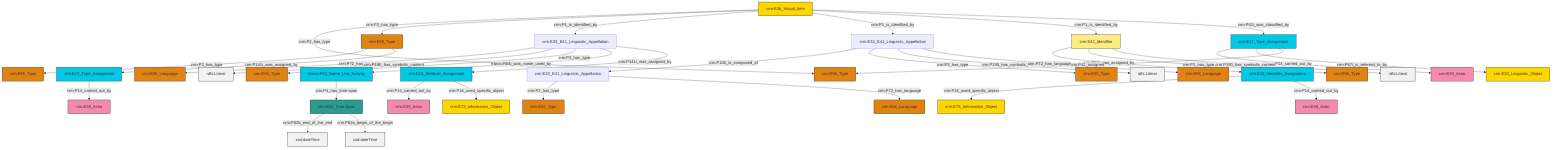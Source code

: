 graph TD
classDef Literal fill:#f2f2f2,stroke:#000000;
classDef CRM_Entity fill:#FFFFFF,stroke:#000000;
classDef Temporal_Entity fill:#00C9E6, stroke:#000000;
classDef Type fill:#E18312, stroke:#000000;
classDef Time-Span fill:#2C9C91, stroke:#000000;
classDef Appellation fill:#FFEB7F, stroke:#000000;
classDef Place fill:#008836, stroke:#000000;
classDef Persistent_Item fill:#B266B2, stroke:#000000;
classDef Conceptual_Object fill:#FFD700, stroke:#000000;
classDef Physical_Thing fill:#D2B48C, stroke:#000000;
classDef Actor fill:#f58aad, stroke:#000000;
classDef PC_Classes fill:#4ce600, stroke:#000000;
classDef Multi fill:#cccccc,stroke:#000000;

6["crm:E36_Visual_Item"]:::Conceptual_Object -->|crm:P2_has_type| 7["crm:E55_Type"]:::Type
8["crm:E52_Time-Span"]:::Time-Span -->|crm:P82b_end_of_the_end| 9[xsd:dateTime]:::Literal
14["crm:E13_Attribute_Assignment"]:::Temporal_Entity -->|crm:P14_carried_out_by| 15["crm:E39_Actor"]:::Actor
16["crm:E15_Identifier_Assignment"]:::Temporal_Entity -->|crm:P16_used_specific_object| 17["crm:E73_Information_Object"]:::Conceptual_Object
18["crm:E33_E41_Linguistic_Appellation"]:::Default -->|crm:P106_is_composed_of| 19["crm:E33_E41_Linguistic_Appellation"]:::Default
14["crm:E13_Attribute_Assignment"]:::Temporal_Entity -->|crm:P16_used_specific_object| 2["crm:E73_Information_Object"]:::Conceptual_Object
26["crm:E33_E41_Linguistic_Appellation"]:::Default -->|crm:P72_has_language| 27["crm:E56_Language"]:::Type
6["crm:E36_Visual_Item"]:::Conceptual_Object -->|crm:P2_has_type| 12["crm:E55_Type"]:::Type
18["crm:E33_E41_Linguistic_Appellation"]:::Default -->|crm:P2_has_type| 4["crm:E55_Type"]:::Type
26["crm:E33_E41_Linguistic_Appellation"]:::Default -->|crm:P190_has_symbolic_content| 35[rdfs:Literal]:::Literal
19["crm:E33_E41_Linguistic_Appellation"]:::Default -->|crm:P2_has_type| 22["crm:E55_Type"]:::Type
26["crm:E33_E41_Linguistic_Appellation"]:::Default -->|crm:P2_has_type| 24["crm:E55_Type"]:::Type
0["crm:E42_Identifier"]:::Appellation -->|crm:P37i_was_assigned_by| 16["crm:E15_Identifier_Assignment"]:::Temporal_Entity
6["crm:E36_Visual_Item"]:::Conceptual_Object -->|crm:P1_is_identified_by| 26["crm:E33_E41_Linguistic_Appellation"]:::Default
26["crm:E33_E41_Linguistic_Appellation"]:::Default -->|frbroo:R64i_was_name_used_by| 32["frbroo:F52_Name_Use_Activity"]:::Temporal_Entity
26["crm:E33_E41_Linguistic_Appellation"]:::Default -->|crm:P141i_was_assigned_by| 14["crm:E13_Attribute_Assignment"]:::Temporal_Entity
16["crm:E15_Identifier_Assignment"]:::Temporal_Entity -->|crm:P14_carried_out_by| 40["crm:E39_Actor"]:::Actor
42["crm:E17_Type_Assignment"]:::Temporal_Entity -->|crm:P14_carried_out_by| 43["crm:E39_Actor"]:::Actor
6["crm:E36_Visual_Item"]:::Conceptual_Object -->|crm:P1_is_identified_by| 18["crm:E33_E41_Linguistic_Appellation"]:::Default
18["crm:E33_E41_Linguistic_Appellation"]:::Default -->|crm:P190_has_symbolic_content| 44[rdfs:Literal]:::Literal
42["crm:E17_Type_Assignment"]:::Temporal_Entity -->|crm:P67i_is_referred_to_by| 46["crm:E33_Linguistic_Object"]:::Conceptual_Object
47["crm:E17_Type_Assignment"]:::Temporal_Entity -->|crm:P14_carried_out_by| 48["crm:E39_Actor"]:::Actor
32["frbroo:F52_Name_Use_Activity"]:::Temporal_Entity -->|crm:P4_has_time-span| 8["crm:E52_Time-Span"]:::Time-Span
42["crm:E17_Type_Assignment"]:::Temporal_Entity -->|crm:P42_assigned| 7["crm:E55_Type"]:::Type
12["crm:E55_Type"]:::Type -->|crm:P2_has_type| 29["crm:E55_Type"]:::Type
6["crm:E36_Visual_Item"]:::Conceptual_Object -->|crm:P1_is_identified_by| 0["crm:E42_Identifier"]:::Appellation
6["crm:E36_Visual_Item"]:::Conceptual_Object -->|crm:P41i_was_classified_by| 42["crm:E17_Type_Assignment"]:::Temporal_Entity
12["crm:E55_Type"]:::Type -->|crm:P141i_was_assigned_by| 47["crm:E17_Type_Assignment"]:::Temporal_Entity
8["crm:E52_Time-Span"]:::Time-Span -->|crm:P82a_begin_of_the_begin| 50[xsd:dateTime]:::Literal
19["crm:E33_E41_Linguistic_Appellation"]:::Default -->|crm:P72_has_language| 51["crm:E56_Language"]:::Type
18["crm:E33_E41_Linguistic_Appellation"]:::Default -->|crm:P72_has_language| 10["crm:E56_Language"]:::Type
0["crm:E42_Identifier"]:::Appellation -->|crm:P2_has_type| 36["crm:E55_Type"]:::Type
0["crm:E42_Identifier"]:::Appellation -->|crm:P190_has_symbolic_content| 63[rdfs:Literal]:::Literal